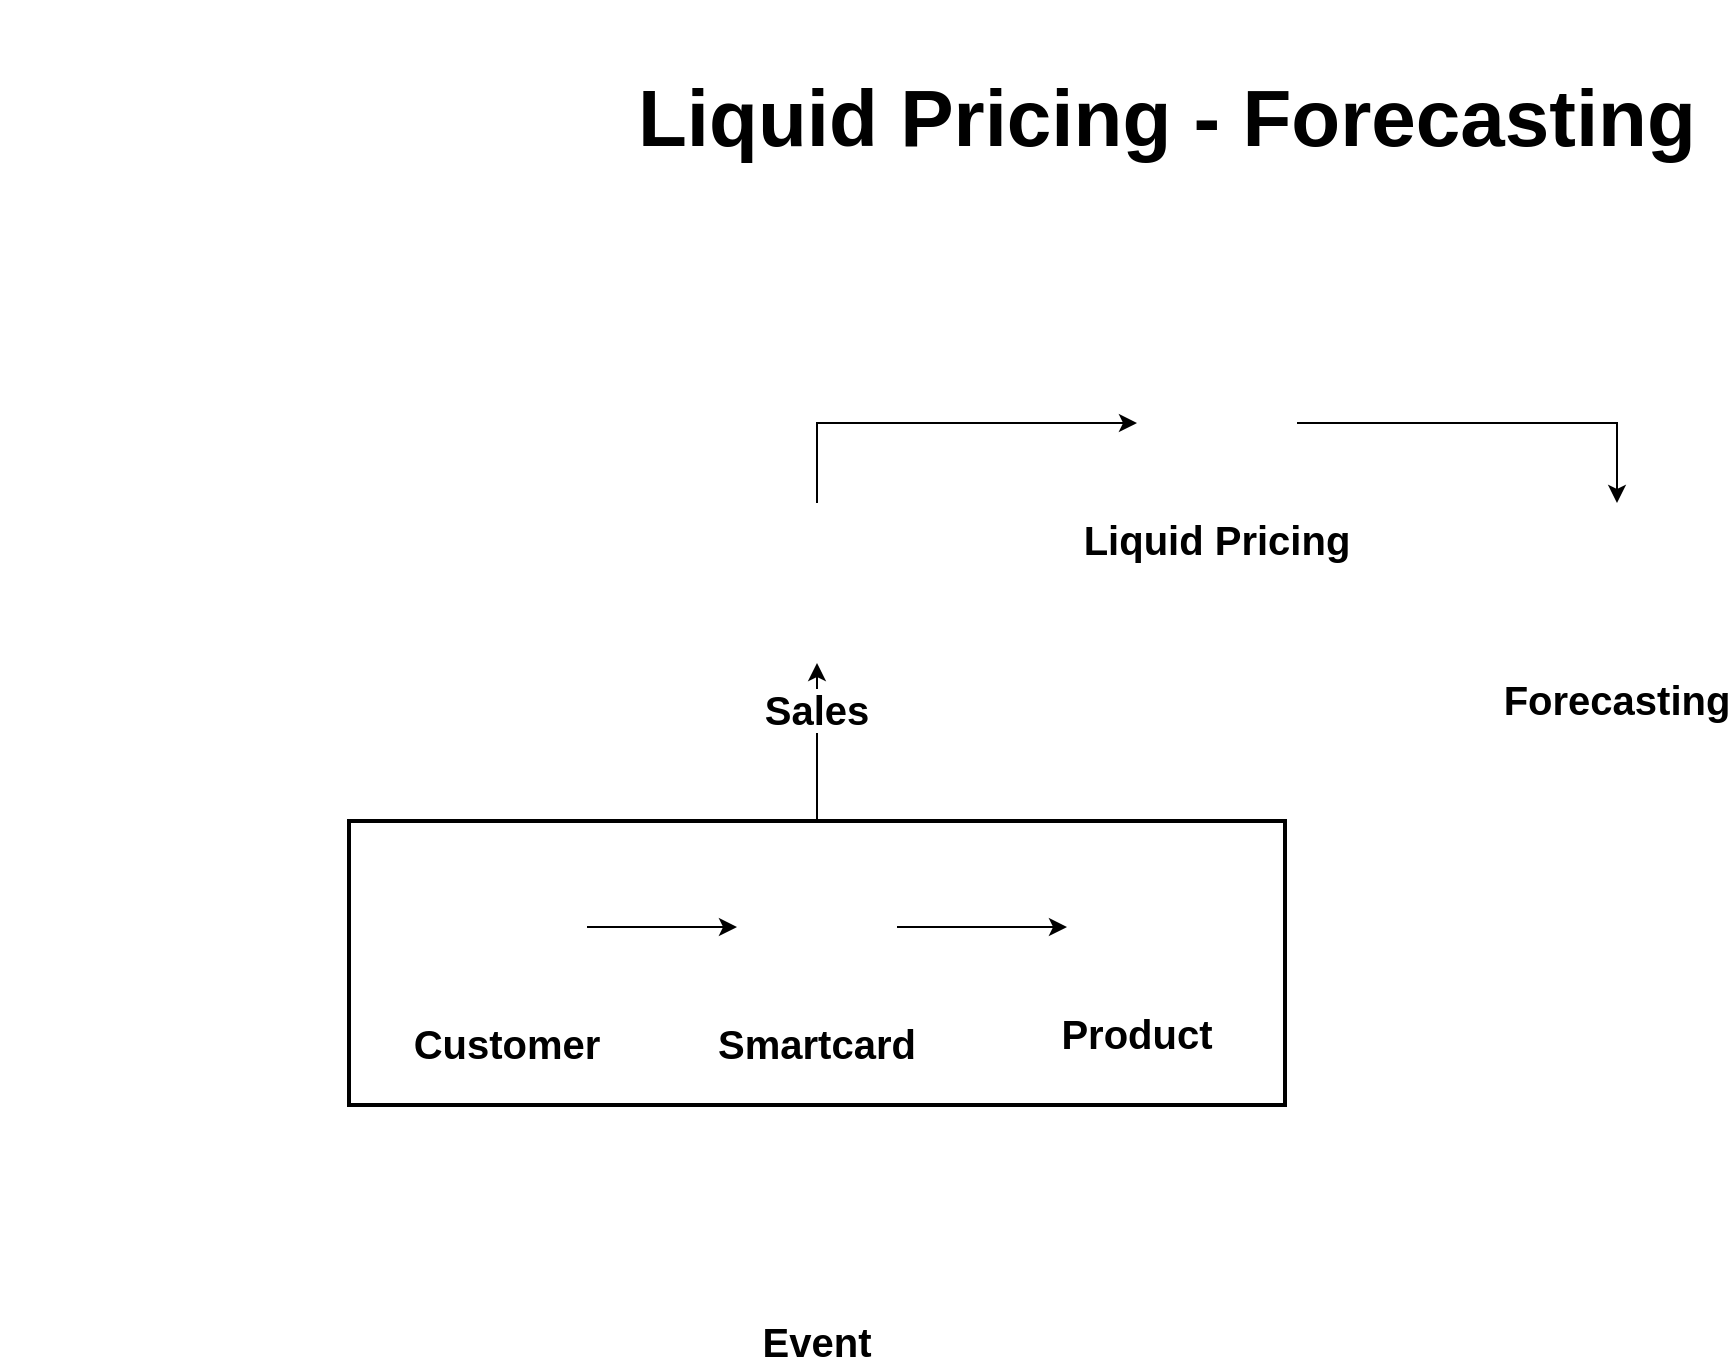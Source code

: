 <mxfile pages="1" version="11.2.3" type="github"><diagram id="S_lAySVEn8xOyFwbNj-5" name="Page-1"><mxGraphModel dx="786" dy="516" grid="0" gridSize="10" guides="1" tooltips="1" connect="1" arrows="1" fold="1" page="1" pageScale="1" pageWidth="1169" pageHeight="827" background="#ffffff" math="0" shadow="0"><root><mxCell id="0"/><mxCell id="1" parent="0"/><mxCell id="Rf9TbDX2kRZ77sp91H9S-18" style="edgeStyle=orthogonalEdgeStyle;rounded=0;orthogonalLoop=1;jettySize=auto;html=1;exitX=0.5;exitY=0;exitDx=0;exitDy=0;entryX=0.5;entryY=1;entryDx=0;entryDy=0;fontSize=20;" parent="1" source="Rf9TbDX2kRZ77sp91H9S-10" target="Rf9TbDX2kRZ77sp91H9S-7" edge="1"><mxGeometry relative="1" as="geometry"/></mxCell><mxCell id="Rf9TbDX2kRZ77sp91H9S-10" value="" style="rounded=0;whiteSpace=wrap;html=1;strokeWidth=2;" parent="1" vertex="1"><mxGeometry x="174.5" y="410.5" width="468" height="142" as="geometry"/></mxCell><mxCell id="Rf9TbDX2kRZ77sp91H9S-1" value="" style="shape=image;verticalLabelPosition=bottom;verticalAlign=top;imageAspect=0;image=https://lh3.googleusercontent.com/ngyI-fLXz_QMv2wsREXsX0NxIFluwjBTkTdMbxiEN_Wa-3LfXk3DlKx3GscQzRx3Gxw" parent="1" vertex="1"><mxGeometry width="80" height="80" as="geometry"/></mxCell><mxCell id="Rf9TbDX2kRZ77sp91H9S-17" style="edgeStyle=orthogonalEdgeStyle;rounded=0;orthogonalLoop=1;jettySize=auto;html=1;entryX=0.5;entryY=0;entryDx=0;entryDy=0;fontSize=20;" parent="1" source="Rf9TbDX2kRZ77sp91H9S-2" target="Rf9TbDX2kRZ77sp91H9S-9" edge="1"><mxGeometry relative="1" as="geometry"/></mxCell><mxCell id="Rf9TbDX2kRZ77sp91H9S-2" value="Liquid Pricing" style="shape=image;verticalLabelPosition=bottom;verticalAlign=top;imageAspect=0;image=https://icon-library.net/images/icon-artificial-intelligence/icon-artificial-intelligence-29.jpg;fontSize=20;fontStyle=1" parent="1" vertex="1"><mxGeometry x="568.5" y="171.5" width="80" height="80" as="geometry"/></mxCell><mxCell id="Rf9TbDX2kRZ77sp91H9S-3" value="Event" style="shape=image;verticalLabelPosition=bottom;verticalAlign=top;imageAspect=0;image=https://cdn.iconscout.com/icon/free/png-256/event-6-285437.png;aspect=fixed;fontStyle=1;fontSize=20;" parent="1" vertex="1"><mxGeometry x="368.5" y="572.5" width="80" height="80" as="geometry"/></mxCell><mxCell id="Rf9TbDX2kRZ77sp91H9S-20" style="edgeStyle=orthogonalEdgeStyle;rounded=0;orthogonalLoop=1;jettySize=auto;html=1;exitX=1;exitY=0.5;exitDx=0;exitDy=0;entryX=0;entryY=0.5;entryDx=0;entryDy=0;fontSize=20;" parent="1" source="Rf9TbDX2kRZ77sp91H9S-4" target="Rf9TbDX2kRZ77sp91H9S-6" edge="1"><mxGeometry relative="1" as="geometry"/></mxCell><mxCell id="Rf9TbDX2kRZ77sp91H9S-4" value="Smartcard" style="shape=image;verticalLabelPosition=bottom;verticalAlign=top;imageAspect=0;image=https://static.thenounproject.com/png/3684-200.png;aspect=fixed;fontSize=20;fontStyle=1" parent="1" vertex="1"><mxGeometry x="368.5" y="423.5" width="80" height="80" as="geometry"/></mxCell><mxCell id="Rf9TbDX2kRZ77sp91H9S-19" style="edgeStyle=orthogonalEdgeStyle;rounded=0;orthogonalLoop=1;jettySize=auto;html=1;exitX=1;exitY=0.5;exitDx=0;exitDy=0;entryX=0;entryY=0.5;entryDx=0;entryDy=0;fontSize=20;" parent="1" source="Rf9TbDX2kRZ77sp91H9S-5" target="Rf9TbDX2kRZ77sp91H9S-4" edge="1"><mxGeometry relative="1" as="geometry"/></mxCell><mxCell id="Rf9TbDX2kRZ77sp91H9S-5" value="Customer" style="shape=image;verticalLabelPosition=bottom;verticalAlign=top;imageAspect=0;image=https://www.bndblindstucson.com/wp-content/uploads/2018/05/user1.png;aspect=fixed;fontSize=20;fontStyle=1" parent="1" vertex="1"><mxGeometry x="213.5" y="423.5" width="80" height="80" as="geometry"/></mxCell><mxCell id="Rf9TbDX2kRZ77sp91H9S-6" value="Product" style="shape=image;verticalLabelPosition=bottom;verticalAlign=top;imageAspect=0;image=https://cdn3.iconfinder.com/data/icons/modern-future-technology/128/3d-512.png;aspect=fixed;fontSize=20;fontStyle=1;spacingTop=0;" parent="1" vertex="1"><mxGeometry x="533.5" y="428.5" width="70" height="70" as="geometry"/></mxCell><mxCell id="Rf9TbDX2kRZ77sp91H9S-16" style="edgeStyle=orthogonalEdgeStyle;rounded=0;orthogonalLoop=1;jettySize=auto;html=1;exitX=0.5;exitY=0;exitDx=0;exitDy=0;entryX=0;entryY=0.5;entryDx=0;entryDy=0;fontSize=20;" parent="1" source="Rf9TbDX2kRZ77sp91H9S-7" target="Rf9TbDX2kRZ77sp91H9S-2" edge="1"><mxGeometry relative="1" as="geometry"/></mxCell><mxCell id="Rf9TbDX2kRZ77sp91H9S-7" value="Sales" style="shape=image;verticalLabelPosition=bottom;verticalAlign=top;imageAspect=0;image=http://cdn.onlinewebfonts.com/svg/img_488131.png;fontSize=20;fontStyle=1;labelBackgroundColor=#ffffff;spacingTop=5;" parent="1" vertex="1"><mxGeometry x="368.5" y="251.5" width="80" height="80" as="geometry"/></mxCell><mxCell id="Rf9TbDX2kRZ77sp91H9S-9" value="Forecasting" style="shape=image;verticalLabelPosition=bottom;verticalAlign=top;imageAspect=0;image=https://encrypted-tbn0.gstatic.com/images?q=tbn:ANd9GcTxlLcnagOIyJnLa6WblfilLpvsiWaR5_sGGlAZHtj89V1wWipA;fontSize=20;fontStyle=1" parent="1" vertex="1"><mxGeometry x="768.5" y="251.5" width="80" height="80" as="geometry"/></mxCell><mxCell id="Rf9TbDX2kRZ77sp91H9S-21" value="&lt;font style=&quot;font-size: 40px&quot;&gt;Liquid Pricing - Forecasting&lt;/font&gt;" style="text;html=1;resizable=0;points=[];autosize=1;align=left;verticalAlign=top;spacingTop=0;fontSize=20;fontStyle=1;spacing=0;" parent="1" vertex="1"><mxGeometry x="318.5" y="30" width="530" height="50" as="geometry"/></mxCell></root></mxGraphModel></diagram></mxfile>